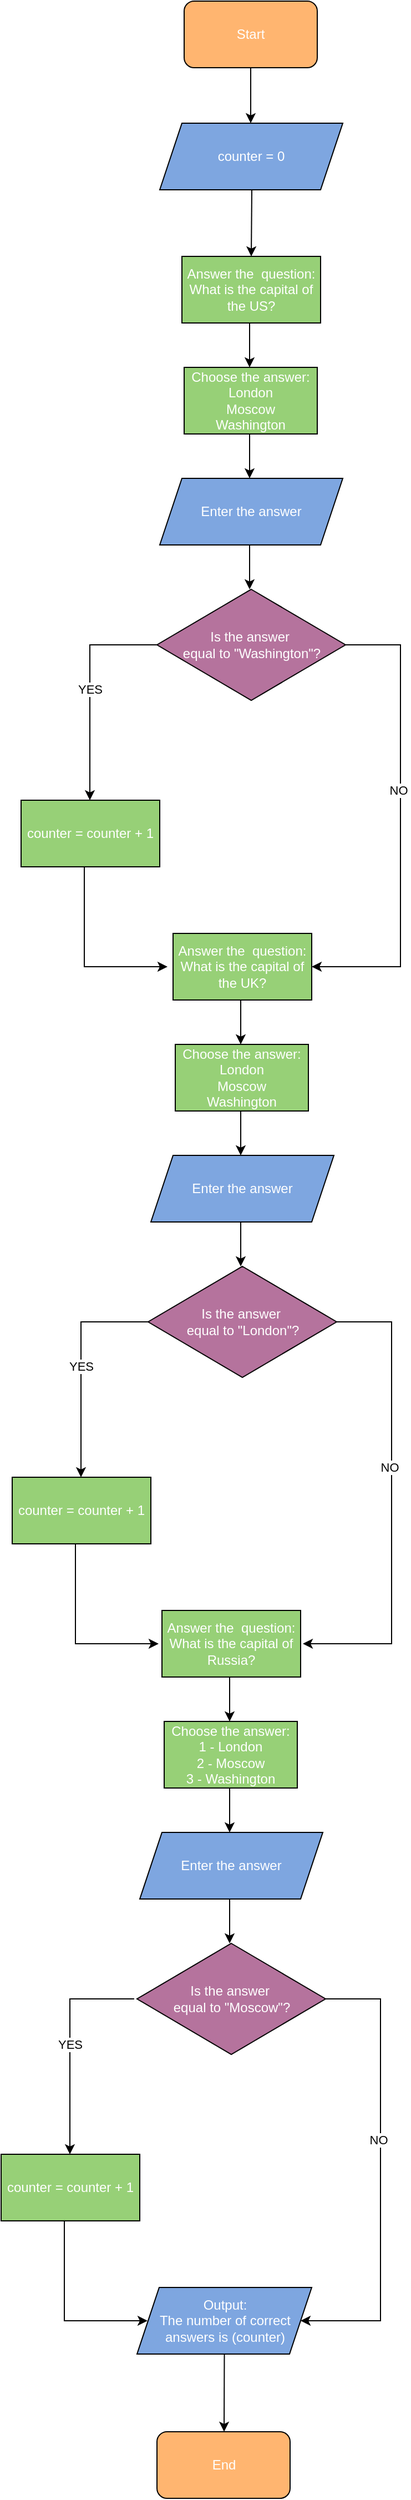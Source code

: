 <mxfile version="16.5.3" type="github">
  <diagram id="wGl1HGKmEVQ6J3oyMV2m" name="Page-1">
    <mxGraphModel dx="1351" dy="1861" grid="1" gridSize="10" guides="1" tooltips="1" connect="1" arrows="1" fold="1" page="1" pageScale="1" pageWidth="850" pageHeight="1100" math="0" shadow="0">
      <root>
        <mxCell id="0" />
        <mxCell id="1" parent="0" />
        <mxCell id="vo52Kp6zUDg0ikScM-PI-1" value="&lt;font color=&quot;#ffffff&quot;&gt;Start&lt;/font&gt;" style="rounded=1;whiteSpace=wrap;html=1;fillColor=#FFB570;" parent="1" vertex="1">
          <mxGeometry x="365" y="-110" width="120" height="60" as="geometry" />
        </mxCell>
        <mxCell id="vo52Kp6zUDg0ikScM-PI-2" value="" style="endArrow=classic;html=1;rounded=0;fontColor=#FFFFFF;exitX=0.5;exitY=1;exitDx=0;exitDy=0;" parent="1" source="vo52Kp6zUDg0ikScM-PI-1" edge="1">
          <mxGeometry width="50" height="50" relative="1" as="geometry">
            <mxPoint x="390" y="150" as="sourcePoint" />
            <mxPoint x="425" as="targetPoint" />
          </mxGeometry>
        </mxCell>
        <mxCell id="vo52Kp6zUDg0ikScM-PI-3" value="Answer the &amp;nbsp;question:&lt;br&gt;What is the capital of the US?" style="rounded=0;whiteSpace=wrap;html=1;fontColor=#FFFFFF;fillColor=#97D077;" parent="1" vertex="1">
          <mxGeometry x="363" y="120" width="125" height="60" as="geometry" />
        </mxCell>
        <mxCell id="vo52Kp6zUDg0ikScM-PI-4" value="Choose the answer:&lt;br&gt;London&lt;br&gt;Moscow&lt;br&gt;Washington" style="rounded=0;whiteSpace=wrap;html=1;fontColor=#FFFFFF;fillColor=#97D077;" parent="1" vertex="1">
          <mxGeometry x="365" y="220" width="120" height="60" as="geometry" />
        </mxCell>
        <mxCell id="vo52Kp6zUDg0ikScM-PI-5" value="" style="endArrow=classic;html=1;rounded=0;fontColor=#FFFFFF;exitX=0.5;exitY=1;exitDx=0;exitDy=0;" parent="1" edge="1">
          <mxGeometry width="50" height="50" relative="1" as="geometry">
            <mxPoint x="424" y="180.0" as="sourcePoint" />
            <mxPoint x="424" y="220.0" as="targetPoint" />
          </mxGeometry>
        </mxCell>
        <mxCell id="vo52Kp6zUDg0ikScM-PI-6" value="" style="endArrow=classic;html=1;rounded=0;fontColor=#FFFFFF;exitX=0.5;exitY=1;exitDx=0;exitDy=0;" parent="1" edge="1">
          <mxGeometry width="50" height="50" relative="1" as="geometry">
            <mxPoint x="424" y="280" as="sourcePoint" />
            <mxPoint x="424" y="320" as="targetPoint" />
          </mxGeometry>
        </mxCell>
        <mxCell id="vo52Kp6zUDg0ikScM-PI-7" value="Enter the answer" style="shape=parallelogram;perimeter=parallelogramPerimeter;whiteSpace=wrap;html=1;fixedSize=1;fontColor=#FFFFFF;fillColor=#7EA6E0;" parent="1" vertex="1">
          <mxGeometry x="343" y="320" width="165" height="60" as="geometry" />
        </mxCell>
        <mxCell id="vo52Kp6zUDg0ikScM-PI-8" value="" style="endArrow=classic;html=1;rounded=0;fontColor=#FFFFFF;exitX=0.5;exitY=1;exitDx=0;exitDy=0;" parent="1" edge="1">
          <mxGeometry width="50" height="50" relative="1" as="geometry">
            <mxPoint x="424" y="380" as="sourcePoint" />
            <mxPoint x="424" y="420" as="targetPoint" />
          </mxGeometry>
        </mxCell>
        <mxCell id="vo52Kp6zUDg0ikScM-PI-9" value="Is the&amp;nbsp;answer&amp;nbsp;&lt;br&gt;equal to &quot;Washington&quot;?" style="rhombus;whiteSpace=wrap;html=1;fontColor=#FFFFFF;fillColor=#B5739D;" parent="1" vertex="1">
          <mxGeometry x="340.5" y="420" width="170" height="100" as="geometry" />
        </mxCell>
        <mxCell id="vo52Kp6zUDg0ikScM-PI-10" value="&lt;font color=&quot;#000000&quot;&gt;YES&lt;/font&gt;" style="endArrow=classic;html=1;rounded=0;fontColor=#FFFFFF;exitX=0;exitY=0.5;exitDx=0;exitDy=0;" parent="1" edge="1" source="vo52Kp6zUDg0ikScM-PI-9">
          <mxGeometry width="50" height="50" relative="1" as="geometry">
            <mxPoint x="422.5" y="520" as="sourcePoint" />
            <mxPoint x="280.0" y="610" as="targetPoint" />
            <Array as="points">
              <mxPoint x="280" y="470" />
            </Array>
          </mxGeometry>
        </mxCell>
        <mxCell id="vo52Kp6zUDg0ikScM-PI-12" value="" style="endArrow=classic;html=1;rounded=0;fontColor=#FFFFFF;exitX=1;exitY=0.5;exitDx=0;exitDy=0;" parent="1" edge="1" source="vo52Kp6zUDg0ikScM-PI-9">
          <mxGeometry width="50" height="50" relative="1" as="geometry">
            <mxPoint x="422.5" y="520" as="sourcePoint" />
            <mxPoint x="480" y="760" as="targetPoint" />
            <Array as="points">
              <mxPoint x="560" y="470" />
              <mxPoint x="560" y="760" />
            </Array>
          </mxGeometry>
        </mxCell>
        <mxCell id="vo52Kp6zUDg0ikScM-PI-13" value="&lt;font color=&quot;#000000&quot;&gt;NO&lt;/font&gt;" style="edgeLabel;html=1;align=center;verticalAlign=middle;resizable=0;points=[];fontColor=#FFFFFF;" parent="vo52Kp6zUDg0ikScM-PI-12" vertex="1" connectable="0">
          <mxGeometry x="-0.143" y="-3" relative="1" as="geometry">
            <mxPoint x="1" as="offset" />
          </mxGeometry>
        </mxCell>
        <mxCell id="vo52Kp6zUDg0ikScM-PI-15" value="" style="endArrow=classic;html=1;rounded=0;fontColor=#000000;exitX=0.5;exitY=1;exitDx=0;exitDy=0;" parent="1" edge="1">
          <mxGeometry width="50" height="50" relative="1" as="geometry">
            <mxPoint x="275" y="670" as="sourcePoint" />
            <mxPoint x="350.0" y="760" as="targetPoint" />
            <Array as="points">
              <mxPoint x="275" y="760" />
            </Array>
          </mxGeometry>
        </mxCell>
        <mxCell id="bMW6HTDr2u291C3FKjnE-1" value="counter = 0" style="shape=parallelogram;perimeter=parallelogramPerimeter;whiteSpace=wrap;html=1;fixedSize=1;fontColor=#FFFFFF;fillColor=#7EA6E0;" parent="1" vertex="1">
          <mxGeometry x="343" width="165" height="60" as="geometry" />
        </mxCell>
        <mxCell id="bMW6HTDr2u291C3FKjnE-2" value="" style="endArrow=classic;html=1;rounded=0;fontColor=#FFFFFF;entryX=0.5;entryY=0;entryDx=0;entryDy=0;" parent="1" target="vo52Kp6zUDg0ikScM-PI-3" edge="1">
          <mxGeometry width="50" height="50" relative="1" as="geometry">
            <mxPoint x="426" y="60" as="sourcePoint" />
            <mxPoint x="422.41" y="110.0" as="targetPoint" />
          </mxGeometry>
        </mxCell>
        <mxCell id="bMW6HTDr2u291C3FKjnE-4" value="counter = counter + 1" style="rounded=0;whiteSpace=wrap;html=1;fontColor=#FFFFFF;fillColor=#97D077;" parent="1" vertex="1">
          <mxGeometry x="218" y="610" width="125" height="60" as="geometry" />
        </mxCell>
        <mxCell id="bMW6HTDr2u291C3FKjnE-6" value="Answer the &amp;nbsp;question:&lt;br&gt;What is the capital of the UK?" style="rounded=0;whiteSpace=wrap;html=1;fontColor=#FFFFFF;fillColor=#97D077;" parent="1" vertex="1">
          <mxGeometry x="355" y="730" width="125" height="60" as="geometry" />
        </mxCell>
        <mxCell id="bMW6HTDr2u291C3FKjnE-7" value="Choose the answer:&lt;br&gt;London&lt;br&gt;Moscow&lt;br&gt;Washington" style="rounded=0;whiteSpace=wrap;html=1;fontColor=#FFFFFF;fillColor=#97D077;" parent="1" vertex="1">
          <mxGeometry x="357" y="830" width="120" height="60" as="geometry" />
        </mxCell>
        <mxCell id="bMW6HTDr2u291C3FKjnE-8" value="" style="endArrow=classic;html=1;rounded=0;fontColor=#FFFFFF;exitX=0.5;exitY=1;exitDx=0;exitDy=0;" parent="1" edge="1">
          <mxGeometry width="50" height="50" relative="1" as="geometry">
            <mxPoint x="416" y="790" as="sourcePoint" />
            <mxPoint x="416" y="830" as="targetPoint" />
          </mxGeometry>
        </mxCell>
        <mxCell id="bMW6HTDr2u291C3FKjnE-9" value="" style="endArrow=classic;html=1;rounded=0;fontColor=#FFFFFF;exitX=0.5;exitY=1;exitDx=0;exitDy=0;" parent="1" edge="1">
          <mxGeometry width="50" height="50" relative="1" as="geometry">
            <mxPoint x="416" y="890" as="sourcePoint" />
            <mxPoint x="416" y="930" as="targetPoint" />
          </mxGeometry>
        </mxCell>
        <mxCell id="bMW6HTDr2u291C3FKjnE-10" value="Enter the answer" style="shape=parallelogram;perimeter=parallelogramPerimeter;whiteSpace=wrap;html=1;fixedSize=1;fontColor=#FFFFFF;fillColor=#7EA6E0;" parent="1" vertex="1">
          <mxGeometry x="335" y="930" width="165" height="60" as="geometry" />
        </mxCell>
        <mxCell id="bMW6HTDr2u291C3FKjnE-11" value="" style="endArrow=classic;html=1;rounded=0;fontColor=#FFFFFF;exitX=0.5;exitY=1;exitDx=0;exitDy=0;" parent="1" edge="1">
          <mxGeometry width="50" height="50" relative="1" as="geometry">
            <mxPoint x="416" y="990" as="sourcePoint" />
            <mxPoint x="416" y="1030" as="targetPoint" />
          </mxGeometry>
        </mxCell>
        <mxCell id="bMW6HTDr2u291C3FKjnE-12" value="Is the&amp;nbsp;answer&amp;nbsp;&lt;br&gt;equal to &quot;London&quot;?" style="rhombus;whiteSpace=wrap;html=1;fontColor=#FFFFFF;fillColor=#B5739D;" parent="1" vertex="1">
          <mxGeometry x="332.5" y="1030" width="170" height="100" as="geometry" />
        </mxCell>
        <mxCell id="bMW6HTDr2u291C3FKjnE-13" value="&lt;font color=&quot;#000000&quot;&gt;YES&lt;/font&gt;" style="endArrow=classic;html=1;rounded=0;fontColor=#FFFFFF;exitX=0;exitY=0.5;exitDx=0;exitDy=0;" parent="1" edge="1" source="bMW6HTDr2u291C3FKjnE-12">
          <mxGeometry width="50" height="50" relative="1" as="geometry">
            <mxPoint x="414.5" y="1130" as="sourcePoint" />
            <mxPoint x="272.0" y="1220" as="targetPoint" />
            <Array as="points">
              <mxPoint x="272" y="1080" />
            </Array>
          </mxGeometry>
        </mxCell>
        <mxCell id="bMW6HTDr2u291C3FKjnE-14" value="" style="endArrow=classic;html=1;rounded=0;fontColor=#FFFFFF;exitX=1;exitY=0.5;exitDx=0;exitDy=0;" parent="1" edge="1" source="bMW6HTDr2u291C3FKjnE-12">
          <mxGeometry width="50" height="50" relative="1" as="geometry">
            <mxPoint x="414.5" y="1130" as="sourcePoint" />
            <mxPoint x="472.0" y="1370" as="targetPoint" />
            <Array as="points">
              <mxPoint x="552" y="1080" />
              <mxPoint x="552" y="1370" />
            </Array>
          </mxGeometry>
        </mxCell>
        <mxCell id="bMW6HTDr2u291C3FKjnE-15" value="&lt;font color=&quot;#000000&quot;&gt;NO&lt;/font&gt;" style="edgeLabel;html=1;align=center;verticalAlign=middle;resizable=0;points=[];fontColor=#FFFFFF;" parent="bMW6HTDr2u291C3FKjnE-14" vertex="1" connectable="0">
          <mxGeometry x="-0.143" y="-3" relative="1" as="geometry">
            <mxPoint x="1" as="offset" />
          </mxGeometry>
        </mxCell>
        <mxCell id="bMW6HTDr2u291C3FKjnE-16" value="" style="endArrow=classic;html=1;rounded=0;fontColor=#000000;exitX=0.5;exitY=1;exitDx=0;exitDy=0;" parent="1" edge="1">
          <mxGeometry width="50" height="50" relative="1" as="geometry">
            <mxPoint x="267.0" y="1280" as="sourcePoint" />
            <mxPoint x="342.0" y="1370" as="targetPoint" />
            <Array as="points">
              <mxPoint x="267" y="1370" />
            </Array>
          </mxGeometry>
        </mxCell>
        <mxCell id="bMW6HTDr2u291C3FKjnE-17" value="counter = counter + 1" style="rounded=0;whiteSpace=wrap;html=1;fontColor=#FFFFFF;fillColor=#97D077;" parent="1" vertex="1">
          <mxGeometry x="210" y="1220" width="125" height="60" as="geometry" />
        </mxCell>
        <mxCell id="bMW6HTDr2u291C3FKjnE-18" value="Answer the &amp;nbsp;question:&lt;br&gt;What is the capital of Russia?" style="rounded=0;whiteSpace=wrap;html=1;fontColor=#FFFFFF;fillColor=#97D077;" parent="1" vertex="1">
          <mxGeometry x="345" y="1340" width="125" height="60" as="geometry" />
        </mxCell>
        <mxCell id="bMW6HTDr2u291C3FKjnE-19" value="Choose the answer:&lt;br&gt;1 - London&lt;br&gt;2 - Moscow&lt;br&gt;3 - Washington" style="rounded=0;whiteSpace=wrap;html=1;fontColor=#FFFFFF;fillColor=#97D077;" parent="1" vertex="1">
          <mxGeometry x="347" y="1440" width="120" height="60" as="geometry" />
        </mxCell>
        <mxCell id="bMW6HTDr2u291C3FKjnE-20" value="" style="endArrow=classic;html=1;rounded=0;fontColor=#FFFFFF;exitX=0.5;exitY=1;exitDx=0;exitDy=0;" parent="1" edge="1">
          <mxGeometry width="50" height="50" relative="1" as="geometry">
            <mxPoint x="406" y="1400" as="sourcePoint" />
            <mxPoint x="406" y="1440" as="targetPoint" />
          </mxGeometry>
        </mxCell>
        <mxCell id="bMW6HTDr2u291C3FKjnE-21" value="" style="endArrow=classic;html=1;rounded=0;fontColor=#FFFFFF;exitX=0.5;exitY=1;exitDx=0;exitDy=0;" parent="1" edge="1">
          <mxGeometry width="50" height="50" relative="1" as="geometry">
            <mxPoint x="406" y="1500" as="sourcePoint" />
            <mxPoint x="406" y="1540" as="targetPoint" />
          </mxGeometry>
        </mxCell>
        <mxCell id="bMW6HTDr2u291C3FKjnE-22" value="Enter the answer" style="shape=parallelogram;perimeter=parallelogramPerimeter;whiteSpace=wrap;html=1;fixedSize=1;fontColor=#FFFFFF;fillColor=#7EA6E0;" parent="1" vertex="1">
          <mxGeometry x="325" y="1540" width="165" height="60" as="geometry" />
        </mxCell>
        <mxCell id="bMW6HTDr2u291C3FKjnE-23" value="" style="endArrow=classic;html=1;rounded=0;fontColor=#FFFFFF;exitX=0.5;exitY=1;exitDx=0;exitDy=0;" parent="1" edge="1">
          <mxGeometry width="50" height="50" relative="1" as="geometry">
            <mxPoint x="406" y="1600" as="sourcePoint" />
            <mxPoint x="406" y="1640" as="targetPoint" />
          </mxGeometry>
        </mxCell>
        <mxCell id="bMW6HTDr2u291C3FKjnE-24" value="Is the&amp;nbsp;answer&amp;nbsp;&lt;br&gt;equal to &quot;Moscow&quot;?" style="rhombus;whiteSpace=wrap;html=1;fontColor=#FFFFFF;fillColor=#B5739D;" parent="1" vertex="1">
          <mxGeometry x="322.5" y="1640" width="170" height="100" as="geometry" />
        </mxCell>
        <mxCell id="bMW6HTDr2u291C3FKjnE-25" value="&lt;font color=&quot;#000000&quot;&gt;YES&lt;/font&gt;" style="endArrow=classic;html=1;rounded=0;fontColor=#FFFFFF;" parent="1" edge="1">
          <mxGeometry width="50" height="50" relative="1" as="geometry">
            <mxPoint x="320" y="1690" as="sourcePoint" />
            <mxPoint x="262.0" y="1830" as="targetPoint" />
            <Array as="points">
              <mxPoint x="262" y="1690" />
            </Array>
          </mxGeometry>
        </mxCell>
        <mxCell id="bMW6HTDr2u291C3FKjnE-26" value="" style="endArrow=classic;html=1;rounded=0;fontColor=#FFFFFF;exitX=1;exitY=0.5;exitDx=0;exitDy=0;" parent="1" edge="1" target="bMW6HTDr2u291C3FKjnE-31" source="bMW6HTDr2u291C3FKjnE-24">
          <mxGeometry width="50" height="50" relative="1" as="geometry">
            <mxPoint x="404.5" y="1740" as="sourcePoint" />
            <mxPoint x="462.0" y="1980" as="targetPoint" />
            <Array as="points">
              <mxPoint x="542" y="1690" />
              <mxPoint x="542" y="1980" />
            </Array>
          </mxGeometry>
        </mxCell>
        <mxCell id="bMW6HTDr2u291C3FKjnE-27" value="&lt;font color=&quot;#000000&quot;&gt;NO&lt;/font&gt;" style="edgeLabel;html=1;align=center;verticalAlign=middle;resizable=0;points=[];fontColor=#FFFFFF;" parent="bMW6HTDr2u291C3FKjnE-26" vertex="1" connectable="0">
          <mxGeometry x="-0.143" y="-3" relative="1" as="geometry">
            <mxPoint x="1" as="offset" />
          </mxGeometry>
        </mxCell>
        <mxCell id="bMW6HTDr2u291C3FKjnE-28" value="" style="endArrow=classic;html=1;rounded=0;fontColor=#000000;exitX=0.5;exitY=1;exitDx=0;exitDy=0;" parent="1" edge="1">
          <mxGeometry width="50" height="50" relative="1" as="geometry">
            <mxPoint x="257.0" y="1890" as="sourcePoint" />
            <mxPoint x="332.0" y="1980" as="targetPoint" />
            <Array as="points">
              <mxPoint x="257" y="1980" />
            </Array>
          </mxGeometry>
        </mxCell>
        <mxCell id="bMW6HTDr2u291C3FKjnE-29" value="counter = counter + 1" style="rounded=0;whiteSpace=wrap;html=1;fontColor=#FFFFFF;fillColor=#97D077;" parent="1" vertex="1">
          <mxGeometry x="200" y="1830" width="125" height="60" as="geometry" />
        </mxCell>
        <mxCell id="bMW6HTDr2u291C3FKjnE-31" value="Output:&lt;br&gt;The number of correct answers is (counter)" style="shape=parallelogram;perimeter=parallelogramPerimeter;whiteSpace=wrap;html=1;fixedSize=1;fontColor=#FFFFFF;fillColor=#7EA6E0;" parent="1" vertex="1">
          <mxGeometry x="322.5" y="1950" width="157.5" height="60" as="geometry" />
        </mxCell>
        <mxCell id="bMW6HTDr2u291C3FKjnE-32" value="" style="endArrow=classic;html=1;rounded=0;exitX=0.5;exitY=1;exitDx=0;exitDy=0;" parent="1" source="bMW6HTDr2u291C3FKjnE-31" edge="1">
          <mxGeometry width="50" height="50" relative="1" as="geometry">
            <mxPoint x="360" y="2130" as="sourcePoint" />
            <mxPoint x="401" y="2080" as="targetPoint" />
          </mxGeometry>
        </mxCell>
        <mxCell id="bMW6HTDr2u291C3FKjnE-33" value="&lt;font color=&quot;#ffffff&quot;&gt;End&lt;/font&gt;" style="rounded=1;whiteSpace=wrap;html=1;fillColor=#FFB570;" parent="1" vertex="1">
          <mxGeometry x="340.5" y="2080" width="120" height="60" as="geometry" />
        </mxCell>
      </root>
    </mxGraphModel>
  </diagram>
</mxfile>
